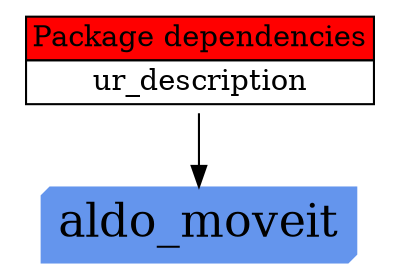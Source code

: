 digraph PkgGenerationGraph {
nodesep=0.1;
node [ shape=plaintext];
aldo_moveit [ shape=box3d style=filled color="#6495ED" fontsize=22];
find_package [ label=<<table BGCOLOR="#FFFFFF" BORDER="0" CELLBORDER="1" CELLSPACING="0">
  <tr>
    <td ALIGN="CENTER" BGCOLOR="#FF0000" COLSPAN="1">Package dependencies</td>
  </tr>
  <tr>
    <td ALIGN="CENTER" BGCOLOR="#FFFFFF" COLSPAN="1">ur_description</td>
  </tr>
</table>
>];
find_package -> aldo_moveit;
}
